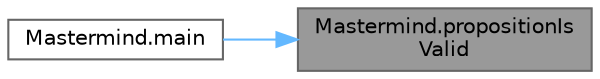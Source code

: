 digraph "Mastermind.propositionIsValid"
{
 // LATEX_PDF_SIZE
  bgcolor="transparent";
  edge [fontname=Helvetica,fontsize=10,labelfontname=Helvetica,labelfontsize=10];
  node [fontname=Helvetica,fontsize=10,shape=box,height=0.2,width=0.4];
  rankdir="RL";
  Node1 [id="Node000001",label="Mastermind.propositionIs\lValid",height=0.2,width=0.4,color="gray40", fillcolor="grey60", style="filled", fontcolor="black",tooltip=" "];
  Node1 -> Node2 [id="edge1_Node000001_Node000002",dir="back",color="steelblue1",style="solid",tooltip=" "];
  Node2 [id="Node000002",label="Mastermind.main",height=0.2,width=0.4,color="grey40", fillcolor="white", style="filled",URL="$class_mastermind.html#addb35a9f776ea7ee37769ed2e5633182",tooltip=" "];
}
